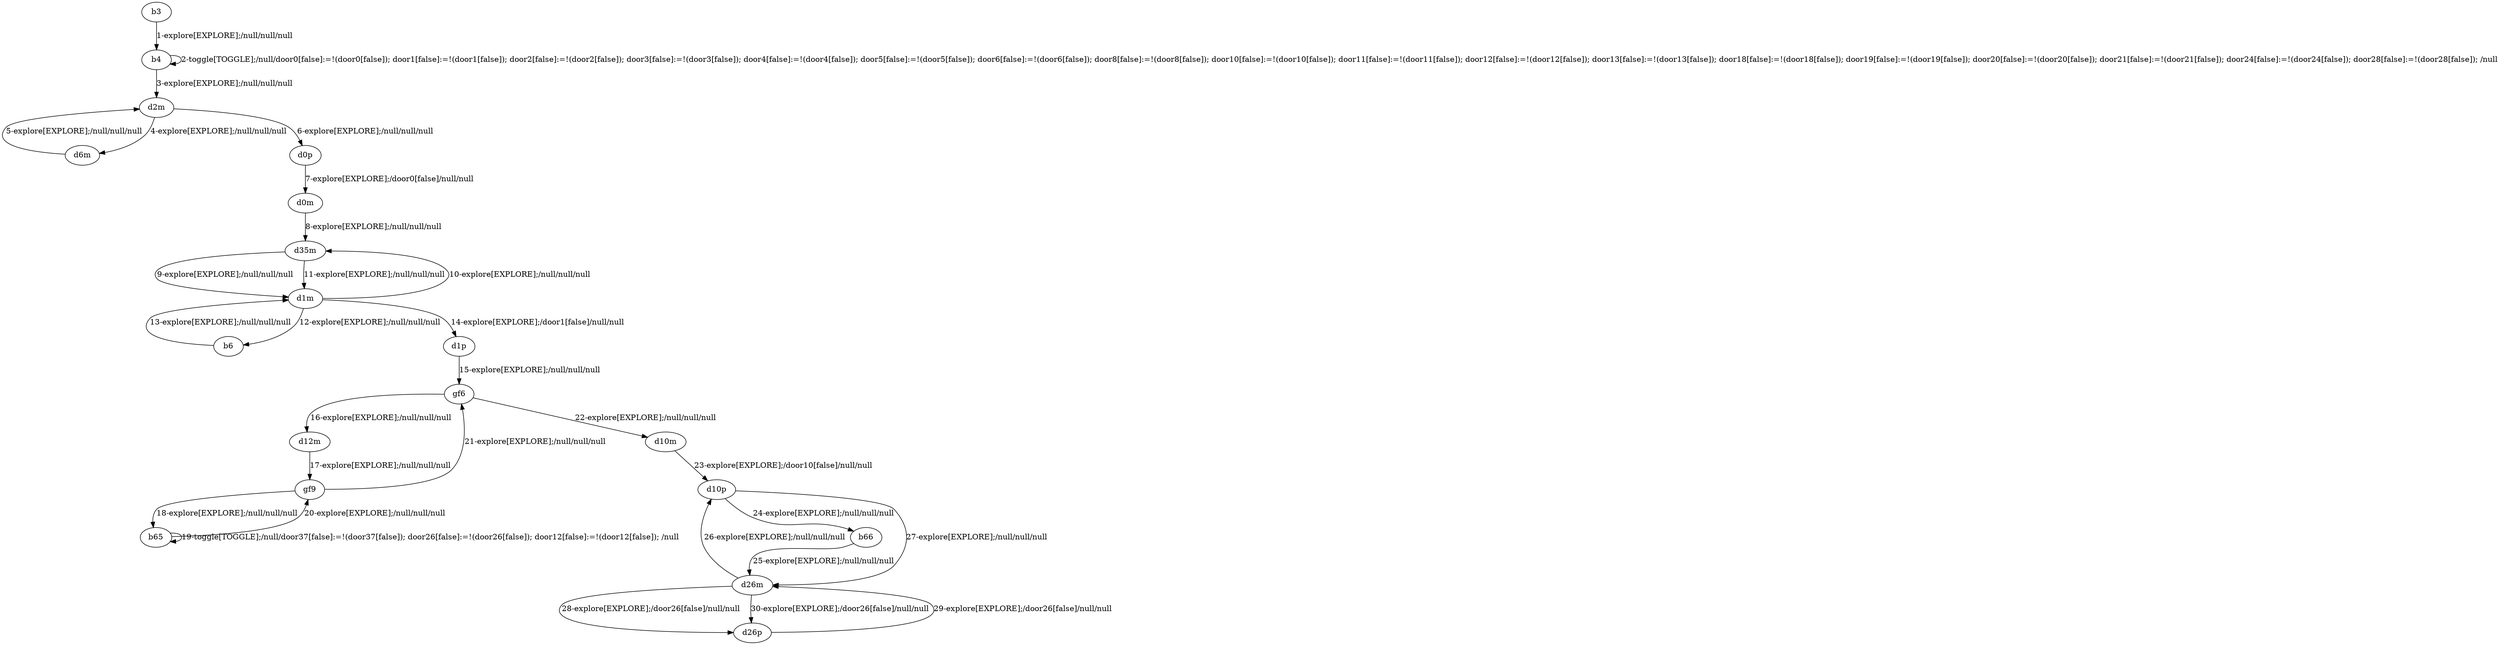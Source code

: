 # Total number of goals covered by this test: 1
# d26p --> d26m

digraph g {
"b3" -> "b4" [label = "1-explore[EXPLORE];/null/null/null"];
"b4" -> "b4" [label = "2-toggle[TOGGLE];/null/door0[false]:=!(door0[false]); door1[false]:=!(door1[false]); door2[false]:=!(door2[false]); door3[false]:=!(door3[false]); door4[false]:=!(door4[false]); door5[false]:=!(door5[false]); door6[false]:=!(door6[false]); door8[false]:=!(door8[false]); door10[false]:=!(door10[false]); door11[false]:=!(door11[false]); door12[false]:=!(door12[false]); door13[false]:=!(door13[false]); door18[false]:=!(door18[false]); door19[false]:=!(door19[false]); door20[false]:=!(door20[false]); door21[false]:=!(door21[false]); door24[false]:=!(door24[false]); door28[false]:=!(door28[false]); /null"];
"b4" -> "d2m" [label = "3-explore[EXPLORE];/null/null/null"];
"d2m" -> "d6m" [label = "4-explore[EXPLORE];/null/null/null"];
"d6m" -> "d2m" [label = "5-explore[EXPLORE];/null/null/null"];
"d2m" -> "d0p" [label = "6-explore[EXPLORE];/null/null/null"];
"d0p" -> "d0m" [label = "7-explore[EXPLORE];/door0[false]/null/null"];
"d0m" -> "d35m" [label = "8-explore[EXPLORE];/null/null/null"];
"d35m" -> "d1m" [label = "9-explore[EXPLORE];/null/null/null"];
"d1m" -> "d35m" [label = "10-explore[EXPLORE];/null/null/null"];
"d35m" -> "d1m" [label = "11-explore[EXPLORE];/null/null/null"];
"d1m" -> "b6" [label = "12-explore[EXPLORE];/null/null/null"];
"b6" -> "d1m" [label = "13-explore[EXPLORE];/null/null/null"];
"d1m" -> "d1p" [label = "14-explore[EXPLORE];/door1[false]/null/null"];
"d1p" -> "gf6" [label = "15-explore[EXPLORE];/null/null/null"];
"gf6" -> "d12m" [label = "16-explore[EXPLORE];/null/null/null"];
"d12m" -> "gf9" [label = "17-explore[EXPLORE];/null/null/null"];
"gf9" -> "b65" [label = "18-explore[EXPLORE];/null/null/null"];
"b65" -> "b65" [label = "19-toggle[TOGGLE];/null/door37[false]:=!(door37[false]); door26[false]:=!(door26[false]); door12[false]:=!(door12[false]); /null"];
"b65" -> "gf9" [label = "20-explore[EXPLORE];/null/null/null"];
"gf9" -> "gf6" [label = "21-explore[EXPLORE];/null/null/null"];
"gf6" -> "d10m" [label = "22-explore[EXPLORE];/null/null/null"];
"d10m" -> "d10p" [label = "23-explore[EXPLORE];/door10[false]/null/null"];
"d10p" -> "b66" [label = "24-explore[EXPLORE];/null/null/null"];
"b66" -> "d26m" [label = "25-explore[EXPLORE];/null/null/null"];
"d26m" -> "d10p" [label = "26-explore[EXPLORE];/null/null/null"];
"d10p" -> "d26m" [label = "27-explore[EXPLORE];/null/null/null"];
"d26m" -> "d26p" [label = "28-explore[EXPLORE];/door26[false]/null/null"];
"d26p" -> "d26m" [label = "29-explore[EXPLORE];/door26[false]/null/null"];
"d26m" -> "d26p" [label = "30-explore[EXPLORE];/door26[false]/null/null"];
}